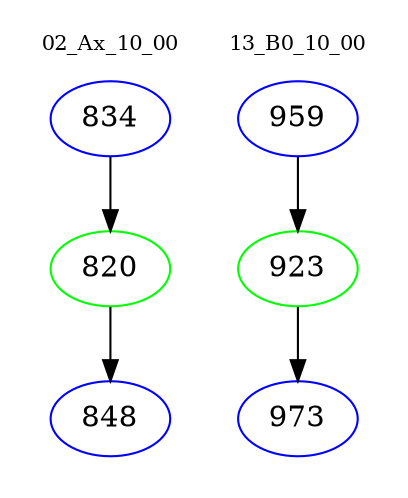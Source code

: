 digraph{
subgraph cluster_0 {
color = white
label = "02_Ax_10_00";
fontsize=10;
T0_834 [label="834", color="blue"]
T0_834 -> T0_820 [color="black"]
T0_820 [label="820", color="green"]
T0_820 -> T0_848 [color="black"]
T0_848 [label="848", color="blue"]
}
subgraph cluster_1 {
color = white
label = "13_B0_10_00";
fontsize=10;
T1_959 [label="959", color="blue"]
T1_959 -> T1_923 [color="black"]
T1_923 [label="923", color="green"]
T1_923 -> T1_973 [color="black"]
T1_973 [label="973", color="blue"]
}
}
